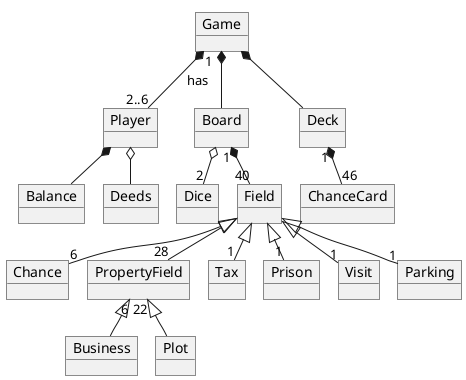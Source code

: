 @startuml
!pragma layout smetana
'https://plantuml.com/object-diagram

object Player
object Dice
object Board
object Field
object ChanceCard
object Deck
object Balance
object Chance
object PropertyField
object Business
object Plot
object Tax
object Prison
object Visit
object Parking
object Game
object Deeds

PropertyField "6" <|-- Business
PropertyField "22" <|-- Plot

Field <|-- "28" PropertyField
Field <|-- "6" Chance
Field <|-- "1" Tax
Field <|-- "1" Prison
Field <|-- "1" Parking
Field <|-- "1" Visit

Board "1" *-- "40" Field

Deck "1" *-- "46" ChanceCard

Player *-- Balance
Player o-- Deeds

Board o-- "2" Dice

Game "1" *-- "2..6" Player: has
Game *-- Board
Game *-- Deck


@enduml

// extension ( is a) <|--
// composition (must have) *--
// aggregation (can have) o--